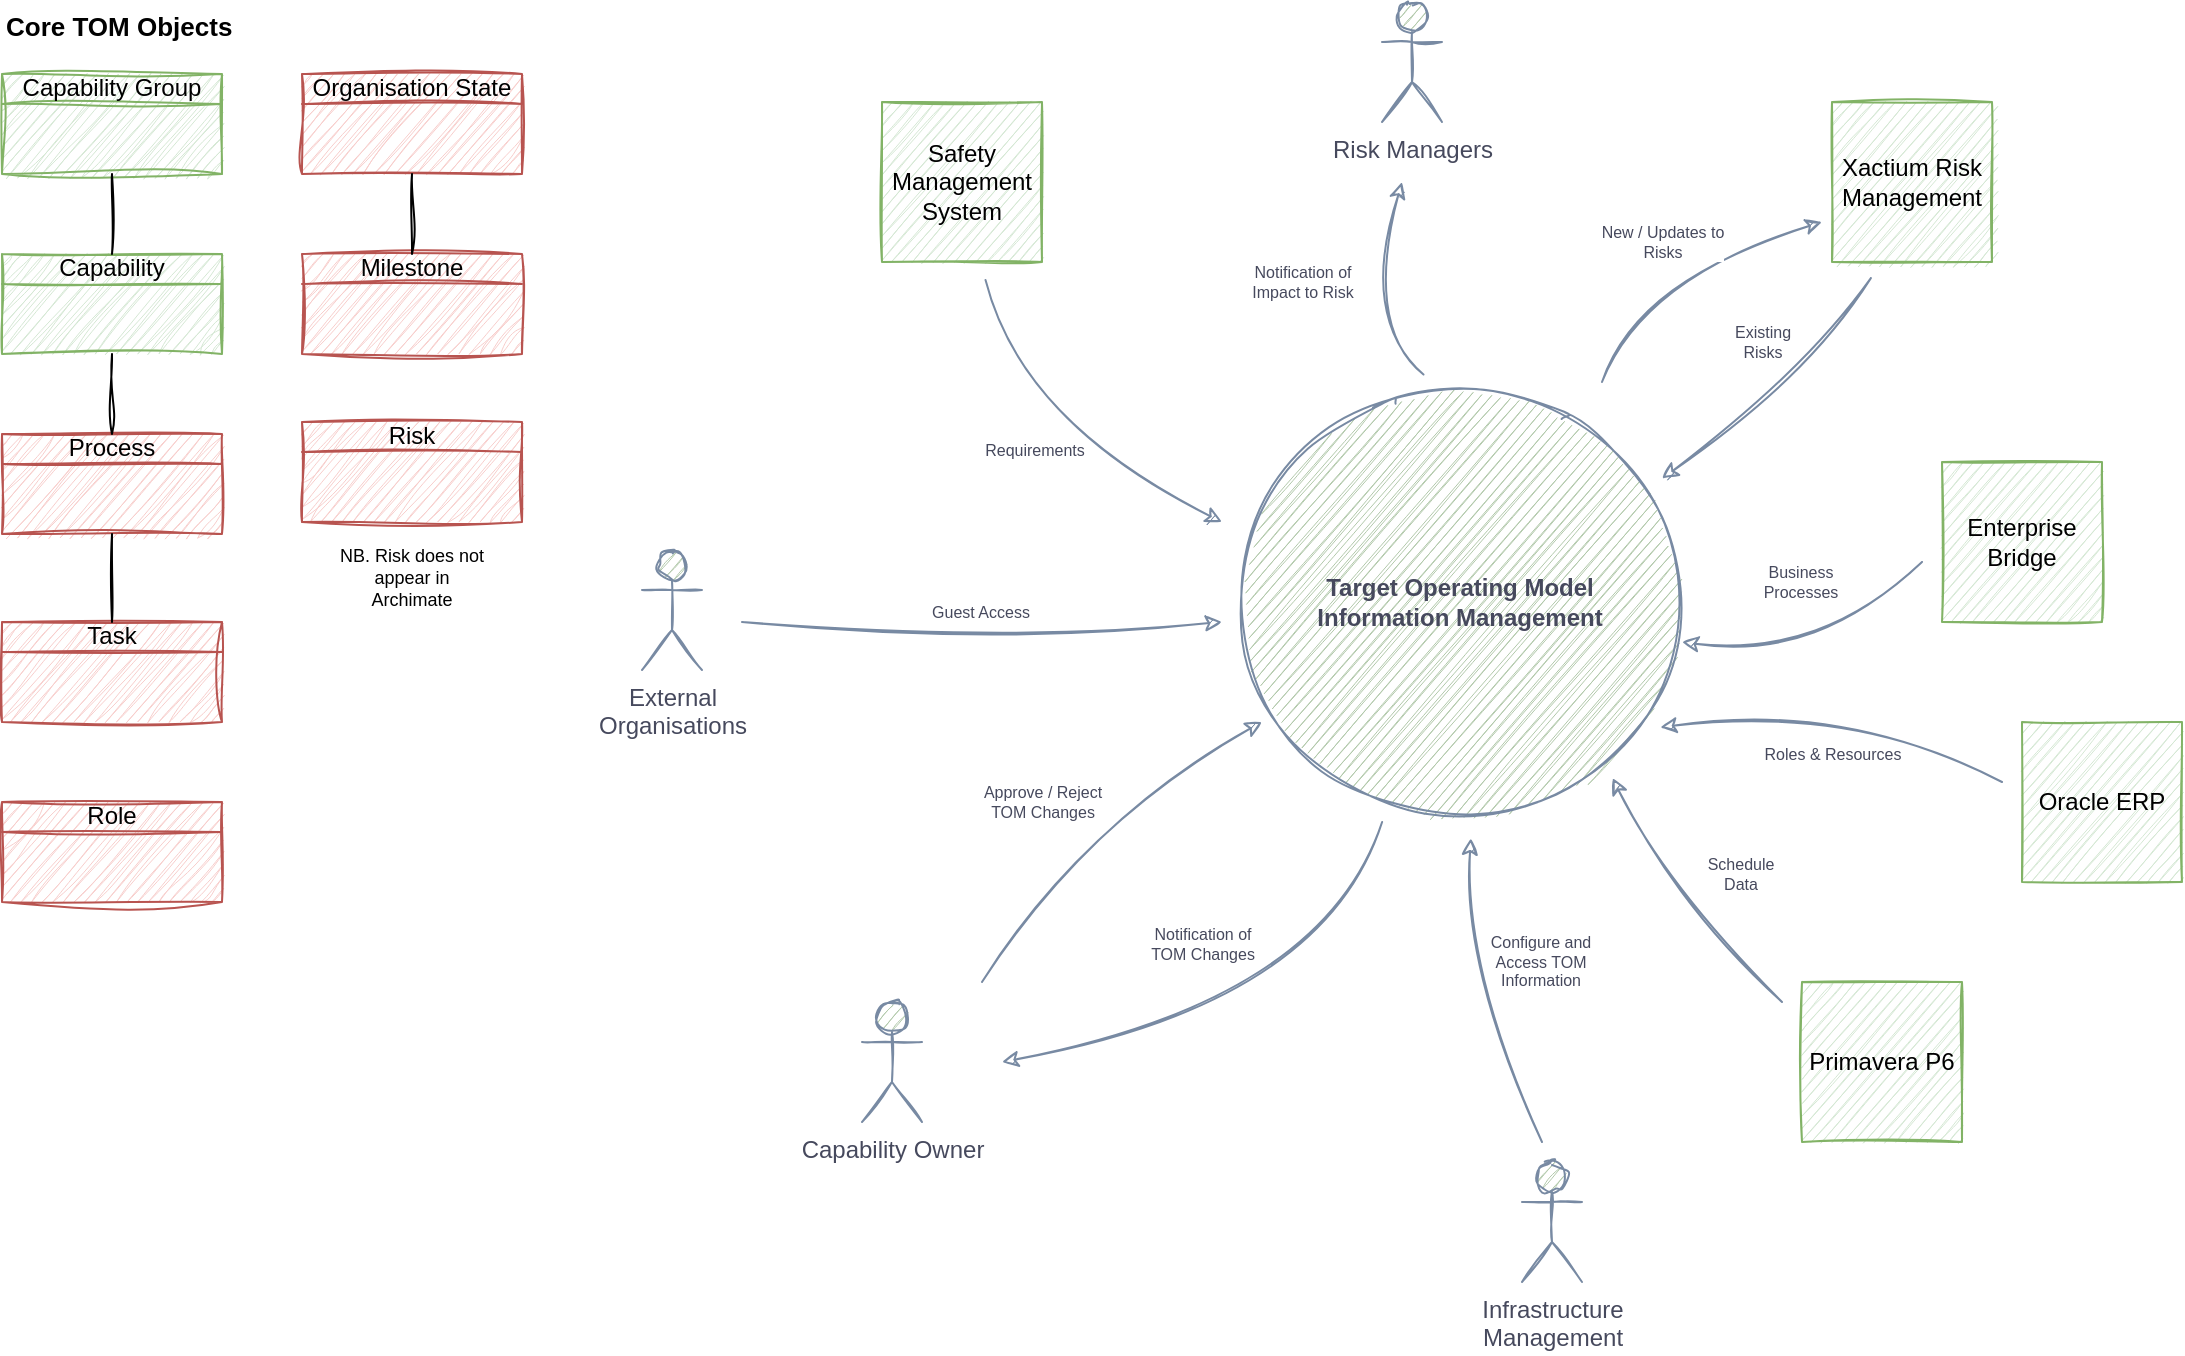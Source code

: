 <mxfile version="20.8.15" type="github" pages="4">
  <diagram id="i1r-ZCTMSqfyBvfkEAix" name="IM TOM Context Diagram">
    <mxGraphModel dx="1259" dy="708" grid="1" gridSize="10" guides="1" tooltips="1" connect="1" arrows="1" fold="1" page="1" pageScale="1" pageWidth="1169" pageHeight="827" math="0" shadow="0">
      <root>
        <mxCell id="0" />
        <mxCell id="1" parent="0" />
        <mxCell id="qk3rGnHoOybyoq6jBVtu-4" value="Capability" style="html=1;outlineConnect=0;whiteSpace=wrap;fillColor=#d5e8d4;shape=mxgraph.archimate3.businessObject;overflow=fill;sketch=1;curveFitting=1;jiggle=2;strokeColor=#82b366;" parent="1" vertex="1">
          <mxGeometry x="30" y="166" width="110" height="50" as="geometry" />
        </mxCell>
        <mxCell id="5AEGeh9E4lXkHmSnKk7K-1" value="Target Operating Model &lt;br&gt;Information Management" style="ellipse;whiteSpace=wrap;html=1;aspect=fixed;sketch=1;fillColor=#B2C9AB;strokeColor=#788AA3;fontColor=#46495D;fontStyle=1" parent="1" vertex="1">
          <mxGeometry x="649" y="230" width="220" height="220" as="geometry" />
        </mxCell>
        <mxCell id="5AEGeh9E4lXkHmSnKk7K-2" value="Enterprise Bridge" style="whiteSpace=wrap;html=1;aspect=fixed;sketch=1;fillColor=#d5e8d4;strokeColor=#82b366;" parent="1" vertex="1">
          <mxGeometry x="1000" y="270" width="80" height="80" as="geometry" />
        </mxCell>
        <mxCell id="5AEGeh9E4lXkHmSnKk7K-3" value="Primavera P6" style="whiteSpace=wrap;html=1;aspect=fixed;sketch=1;fillColor=#d5e8d4;strokeColor=#82b366;" parent="1" vertex="1">
          <mxGeometry x="930" y="530" width="80" height="80" as="geometry" />
        </mxCell>
        <mxCell id="5AEGeh9E4lXkHmSnKk7K-4" value="Xactium Risk Management" style="whiteSpace=wrap;html=1;aspect=fixed;sketch=1;fillColor=#d5e8d4;strokeColor=#82b366;" parent="1" vertex="1">
          <mxGeometry x="945" y="90" width="80" height="80" as="geometry" />
        </mxCell>
        <mxCell id="5AEGeh9E4lXkHmSnKk7K-5" value="Schedule&lt;br&gt;Data" style="curved=1;endArrow=classic;html=1;rounded=0;entryX=0.847;entryY=0.9;entryDx=0;entryDy=0;startArrow=none;startFill=0;endFill=1;entryPerimeter=0;sketch=1;strokeColor=#788AA3;fontColor=#46495D;fontSize=8;" parent="1" target="5AEGeh9E4lXkHmSnKk7K-1" edge="1">
          <mxGeometry x="-0.155" y="-30" width="50" height="50" relative="1" as="geometry">
            <mxPoint x="920" y="540" as="sourcePoint" />
            <mxPoint x="874.94" y="360.02" as="targetPoint" />
            <Array as="points">
              <mxPoint x="860" y="480" />
            </Array>
            <mxPoint as="offset" />
          </mxGeometry>
        </mxCell>
        <mxCell id="5AEGeh9E4lXkHmSnKk7K-6" value="Safety Management System" style="whiteSpace=wrap;html=1;aspect=fixed;sketch=1;fillColor=#d5e8d4;strokeColor=#82b366;" parent="1" vertex="1">
          <mxGeometry x="470" y="90" width="80" height="80" as="geometry" />
        </mxCell>
        <mxCell id="5AEGeh9E4lXkHmSnKk7K-7" value="Requirements" style="curved=1;endArrow=classic;html=1;rounded=0;startArrow=none;startFill=0;endFill=1;sketch=1;strokeColor=#788AA3;fontColor=#46495D;fontSize=8;exitX=0.647;exitY=1.113;exitDx=0;exitDy=0;exitPerimeter=0;" parent="1" source="5AEGeh9E4lXkHmSnKk7K-6" edge="1">
          <mxGeometry x="-0.081" y="-10" width="50" height="50" relative="1" as="geometry">
            <mxPoint x="720" y="150" as="sourcePoint" />
            <mxPoint x="640" y="300" as="targetPoint" />
            <Array as="points">
              <mxPoint x="540" y="250" />
            </Array>
            <mxPoint as="offset" />
          </mxGeometry>
        </mxCell>
        <mxCell id="5AEGeh9E4lXkHmSnKk7K-8" value="New / Updates to&lt;br&gt;Risks" style="curved=1;endArrow=classic;html=1;rounded=0;startArrow=none;startFill=0;endFill=1;sketch=1;strokeColor=#788AA3;fontColor=#46495D;fontSize=8;" parent="1" edge="1">
          <mxGeometry x="-0.058" y="14" width="50" height="50" relative="1" as="geometry">
            <mxPoint x="830" y="230" as="sourcePoint" />
            <mxPoint x="940" y="150" as="targetPoint" />
            <Array as="points">
              <mxPoint x="850" y="178" />
            </Array>
            <mxPoint as="offset" />
          </mxGeometry>
        </mxCell>
        <mxCell id="5AEGeh9E4lXkHmSnKk7K-9" value="Existing&lt;br&gt;Risks" style="curved=1;endArrow=classic;html=1;rounded=0;startArrow=none;startFill=0;endFill=1;sketch=1;strokeColor=#788AA3;fontColor=#46495D;fontSize=8;entryX=0.959;entryY=0.219;entryDx=0;entryDy=0;entryPerimeter=0;exitX=0.243;exitY=1.101;exitDx=0;exitDy=0;exitPerimeter=0;" parent="1" source="5AEGeh9E4lXkHmSnKk7K-4" target="5AEGeh9E4lXkHmSnKk7K-1" edge="1">
          <mxGeometry x="-0.23" y="-28" width="50" height="50" relative="1" as="geometry">
            <mxPoint x="980" y="190" as="sourcePoint" />
            <mxPoint x="950" y="160" as="targetPoint" />
            <Array as="points">
              <mxPoint x="930" y="230" />
            </Array>
            <mxPoint as="offset" />
          </mxGeometry>
        </mxCell>
        <mxCell id="5AEGeh9E4lXkHmSnKk7K-11" value="Risk Managers&lt;br&gt;" style="shape=umlActor;verticalLabelPosition=bottom;verticalAlign=top;html=1;outlineConnect=0;rounded=0;sketch=1;fillColor=#B2C9AB;strokeColor=#788AA3;fontColor=#46495D;" parent="1" vertex="1">
          <mxGeometry x="720" y="40" width="30" height="60" as="geometry" />
        </mxCell>
        <mxCell id="5AEGeh9E4lXkHmSnKk7K-12" value="Business&lt;br&gt;Processes" style="curved=1;endArrow=classic;html=1;rounded=0;startArrow=none;startFill=0;endFill=1;sketch=1;strokeColor=#788AA3;fontColor=#46495D;fontSize=8;" parent="1" edge="1">
          <mxGeometry x="-0.3" y="-35" width="50" height="50" relative="1" as="geometry">
            <mxPoint x="990" y="320" as="sourcePoint" />
            <mxPoint x="870" y="360" as="targetPoint" />
            <Array as="points">
              <mxPoint x="940" y="370" />
            </Array>
            <mxPoint x="-1" as="offset" />
          </mxGeometry>
        </mxCell>
        <mxCell id="5AEGeh9E4lXkHmSnKk7K-13" value="Guest Access" style="curved=1;endArrow=classic;html=1;rounded=0;startArrow=none;startFill=0;endFill=1;sketch=1;strokeColor=#788AA3;fontColor=#46495D;fontSize=8;" parent="1" edge="1">
          <mxGeometry x="-0.015" y="15" width="50" height="50" relative="1" as="geometry">
            <mxPoint x="400" y="350" as="sourcePoint" />
            <mxPoint x="640" y="350" as="targetPoint" />
            <Array as="points">
              <mxPoint x="520" y="360" />
            </Array>
            <mxPoint as="offset" />
          </mxGeometry>
        </mxCell>
        <mxCell id="5AEGeh9E4lXkHmSnKk7K-16" value="Infrastructure&lt;br&gt;Management" style="shape=umlActor;verticalLabelPosition=bottom;verticalAlign=top;html=1;outlineConnect=0;rounded=0;sketch=1;fillColor=#B2C9AB;strokeColor=#788AA3;fontColor=#46495D;" parent="1" vertex="1">
          <mxGeometry x="790" y="620" width="30" height="60" as="geometry" />
        </mxCell>
        <mxCell id="5AEGeh9E4lXkHmSnKk7K-17" value="Approve / Reject&lt;br&gt;TOM Changes" style="curved=1;endArrow=classic;html=1;rounded=0;startArrow=none;startFill=0;endFill=1;sketch=1;strokeColor=#788AA3;fontColor=#46495D;fontSize=8;" parent="1" edge="1">
          <mxGeometry x="-0.065" y="22" width="50" height="50" relative="1" as="geometry">
            <mxPoint x="520" y="530" as="sourcePoint" />
            <mxPoint x="660" y="400" as="targetPoint" />
            <Array as="points">
              <mxPoint x="570" y="450" />
            </Array>
            <mxPoint as="offset" />
          </mxGeometry>
        </mxCell>
        <mxCell id="5AEGeh9E4lXkHmSnKk7K-18" value="Notification of &lt;br&gt;TOM Changes" style="curved=1;endArrow=classic;html=1;rounded=0;startArrow=none;startFill=0;endFill=1;sketch=1;strokeColor=#788AA3;fontColor=#46495D;fontSize=8;exitX=0.323;exitY=1;exitDx=0;exitDy=0;exitPerimeter=0;" parent="1" source="5AEGeh9E4lXkHmSnKk7K-1" edge="1">
          <mxGeometry x="0.151" y="-41" width="50" height="50" relative="1" as="geometry">
            <mxPoint x="500" y="540" as="sourcePoint" />
            <mxPoint x="530" y="570" as="targetPoint" />
            <Array as="points">
              <mxPoint x="690" y="540" />
            </Array>
            <mxPoint y="1" as="offset" />
          </mxGeometry>
        </mxCell>
        <mxCell id="5AEGeh9E4lXkHmSnKk7K-19" value="Notification of&lt;br&gt;Impact to Risk" style="curved=1;endArrow=classic;html=1;rounded=0;startArrow=none;startFill=0;endFill=1;sketch=1;strokeColor=#788AA3;fontColor=#46495D;fontSize=8;exitX=0.417;exitY=-0.017;exitDx=0;exitDy=0;exitPerimeter=0;" parent="1" source="5AEGeh9E4lXkHmSnKk7K-1" edge="1">
          <mxGeometry x="-0.092" y="34" width="50" height="50" relative="1" as="geometry">
            <mxPoint x="530" y="540" as="sourcePoint" />
            <mxPoint x="730" y="130" as="targetPoint" />
            <Array as="points">
              <mxPoint x="710" y="200" />
            </Array>
            <mxPoint as="offset" />
          </mxGeometry>
        </mxCell>
        <mxCell id="5AEGeh9E4lXkHmSnKk7K-20" value="Capability Owner" style="shape=umlActor;verticalLabelPosition=bottom;verticalAlign=top;html=1;outlineConnect=0;rounded=0;sketch=1;fillColor=#B2C9AB;strokeColor=#788AA3;fontColor=#46495D;" parent="1" vertex="1">
          <mxGeometry x="460" y="540" width="30" height="60" as="geometry" />
        </mxCell>
        <mxCell id="5AEGeh9E4lXkHmSnKk7K-21" value="Configure and&lt;br&gt;Access TOM&lt;br&gt;Information" style="curved=1;endArrow=classic;html=1;rounded=0;entryX=0.525;entryY=1.037;entryDx=0;entryDy=0;startArrow=none;startFill=0;endFill=1;entryPerimeter=0;sketch=1;strokeColor=#788AA3;fontColor=#46495D;fontSize=8;" parent="1" target="5AEGeh9E4lXkHmSnKk7K-1" edge="1">
          <mxGeometry x="0.025" y="-37" width="50" height="50" relative="1" as="geometry">
            <mxPoint x="800" y="610" as="sourcePoint" />
            <mxPoint x="845.34" y="438" as="targetPoint" />
            <Array as="points">
              <mxPoint x="760" y="520" />
            </Array>
            <mxPoint x="-1" as="offset" />
          </mxGeometry>
        </mxCell>
        <mxCell id="5AEGeh9E4lXkHmSnKk7K-10" value="External&lt;br&gt;Organisations" style="shape=umlActor;verticalLabelPosition=bottom;verticalAlign=top;html=1;outlineConnect=0;rounded=0;sketch=1;fillColor=#B2C9AB;strokeColor=#788AA3;fontColor=#46495D;" parent="1" vertex="1">
          <mxGeometry x="350" y="314" width="30" height="60" as="geometry" />
        </mxCell>
        <mxCell id="qk3rGnHoOybyoq6jBVtu-1" value="Oracle ERP" style="whiteSpace=wrap;html=1;aspect=fixed;sketch=1;fillColor=#d5e8d4;strokeColor=#82b366;" parent="1" vertex="1">
          <mxGeometry x="1040" y="400" width="80" height="80" as="geometry" />
        </mxCell>
        <mxCell id="qk3rGnHoOybyoq6jBVtu-2" value="Roles &amp;amp; Resources" style="curved=1;endArrow=classic;html=1;rounded=0;entryX=0.955;entryY=0.785;entryDx=0;entryDy=0;startArrow=none;startFill=0;endFill=1;entryPerimeter=0;sketch=1;strokeColor=#788AA3;fontColor=#46495D;fontSize=8;" parent="1" target="5AEGeh9E4lXkHmSnKk7K-1" edge="1">
          <mxGeometry x="-0.092" y="26" width="50" height="50" relative="1" as="geometry">
            <mxPoint x="1030" y="430" as="sourcePoint" />
            <mxPoint x="845.34" y="438" as="targetPoint" />
            <Array as="points">
              <mxPoint x="950" y="390" />
            </Array>
            <mxPoint as="offset" />
          </mxGeometry>
        </mxCell>
        <mxCell id="qk3rGnHoOybyoq6jBVtu-3" value="Capability Group" style="html=1;outlineConnect=0;whiteSpace=wrap;fillColor=#d5e8d4;shape=mxgraph.archimate3.businessObject;overflow=fill;sketch=1;curveFitting=1;jiggle=2;strokeColor=#82b366;" parent="1" vertex="1">
          <mxGeometry x="30" y="76" width="110" height="50" as="geometry" />
        </mxCell>
        <mxCell id="qk3rGnHoOybyoq6jBVtu-5" value="Process" style="html=1;outlineConnect=0;whiteSpace=wrap;fillColor=#f8cecc;shape=mxgraph.archimate3.businessObject;overflow=fill;sketch=1;curveFitting=1;jiggle=2;strokeColor=#b85450;" parent="1" vertex="1">
          <mxGeometry x="30" y="256" width="110" height="50" as="geometry" />
        </mxCell>
        <mxCell id="qk3rGnHoOybyoq6jBVtu-7" value="" style="endArrow=none;html=1;rounded=0;entryX=0.5;entryY=1;entryDx=0;entryDy=0;entryPerimeter=0;sketch=1;curveFitting=1;jiggle=2;" parent="1" source="qk3rGnHoOybyoq6jBVtu-5" target="qk3rGnHoOybyoq6jBVtu-4" edge="1">
          <mxGeometry width="50" height="50" relative="1" as="geometry">
            <mxPoint x="150" y="276" as="sourcePoint" />
            <mxPoint x="200" y="226" as="targetPoint" />
          </mxGeometry>
        </mxCell>
        <mxCell id="qk3rGnHoOybyoq6jBVtu-8" value="" style="endArrow=none;html=1;rounded=0;entryX=0.5;entryY=1;entryDx=0;entryDy=0;entryPerimeter=0;exitX=0.5;exitY=0;exitDx=0;exitDy=0;exitPerimeter=0;sketch=1;curveFitting=1;jiggle=2;" parent="1" source="qk3rGnHoOybyoq6jBVtu-4" target="qk3rGnHoOybyoq6jBVtu-3" edge="1">
          <mxGeometry width="50" height="50" relative="1" as="geometry">
            <mxPoint x="95" y="266" as="sourcePoint" />
            <mxPoint x="95" y="226" as="targetPoint" />
          </mxGeometry>
        </mxCell>
        <mxCell id="qk3rGnHoOybyoq6jBVtu-9" value="Task" style="html=1;outlineConnect=0;whiteSpace=wrap;fillColor=#f8cecc;shape=mxgraph.archimate3.businessObject;overflow=fill;sketch=1;curveFitting=1;jiggle=2;strokeColor=#b85450;" parent="1" vertex="1">
          <mxGeometry x="30" y="350" width="110" height="50" as="geometry" />
        </mxCell>
        <mxCell id="qk3rGnHoOybyoq6jBVtu-10" value="" style="endArrow=none;html=1;rounded=0;entryX=0.5;entryY=1;entryDx=0;entryDy=0;entryPerimeter=0;sketch=1;curveFitting=1;jiggle=2;exitX=0.5;exitY=0;exitDx=0;exitDy=0;exitPerimeter=0;" parent="1" source="qk3rGnHoOybyoq6jBVtu-9" target="qk3rGnHoOybyoq6jBVtu-5" edge="1">
          <mxGeometry width="50" height="50" relative="1" as="geometry">
            <mxPoint x="95" y="266" as="sourcePoint" />
            <mxPoint x="95" y="226" as="targetPoint" />
          </mxGeometry>
        </mxCell>
        <mxCell id="qk3rGnHoOybyoq6jBVtu-11" value="Organisation State" style="html=1;outlineConnect=0;whiteSpace=wrap;fillColor=#f8cecc;shape=mxgraph.archimate3.businessObject;overflow=fill;sketch=1;curveFitting=1;jiggle=2;strokeColor=#b85450;" parent="1" vertex="1">
          <mxGeometry x="180" y="76" width="110" height="50" as="geometry" />
        </mxCell>
        <mxCell id="qk3rGnHoOybyoq6jBVtu-12" value="Milestone" style="html=1;outlineConnect=0;whiteSpace=wrap;fillColor=#f8cecc;shape=mxgraph.archimate3.businessObject;overflow=fill;sketch=1;curveFitting=1;jiggle=2;strokeColor=#b85450;" parent="1" vertex="1">
          <mxGeometry x="180" y="166" width="110" height="50" as="geometry" />
        </mxCell>
        <mxCell id="qk3rGnHoOybyoq6jBVtu-15" value="" style="endArrow=none;html=1;rounded=0;entryX=0.5;entryY=1;entryDx=0;entryDy=0;entryPerimeter=0;exitX=0.5;exitY=0;exitDx=0;exitDy=0;exitPerimeter=0;sketch=1;curveFitting=1;jiggle=2;" parent="1" source="qk3rGnHoOybyoq6jBVtu-12" target="qk3rGnHoOybyoq6jBVtu-11" edge="1">
          <mxGeometry width="50" height="50" relative="1" as="geometry">
            <mxPoint x="95" y="176" as="sourcePoint" />
            <mxPoint x="95" y="136" as="targetPoint" />
          </mxGeometry>
        </mxCell>
        <mxCell id="Qeo9wmbYOwmH1zV_UKUF-1" value="Core TOM Objects" style="text;strokeColor=none;fillColor=none;html=1;fontSize=13;fontStyle=1;verticalAlign=middle;align=left;" parent="1" vertex="1">
          <mxGeometry x="30" y="40" width="260" height="24" as="geometry" />
        </mxCell>
        <mxCell id="Qeo9wmbYOwmH1zV_UKUF-5" value="Risk" style="html=1;outlineConnect=0;whiteSpace=wrap;fillColor=#f8cecc;shape=mxgraph.archimate3.businessObject;overflow=fill;sketch=1;curveFitting=1;jiggle=2;strokeColor=#b85450;" parent="1" vertex="1">
          <mxGeometry x="180" y="250" width="110" height="50" as="geometry" />
        </mxCell>
        <mxCell id="Qeo9wmbYOwmH1zV_UKUF-6" value="Role" style="html=1;outlineConnect=0;whiteSpace=wrap;fillColor=#f8cecc;shape=mxgraph.archimate3.businessObject;overflow=fill;sketch=1;curveFitting=1;jiggle=2;strokeColor=#b85450;" parent="1" vertex="1">
          <mxGeometry x="30" y="440" width="110" height="50" as="geometry" />
        </mxCell>
        <mxCell id="Qeo9wmbYOwmH1zV_UKUF-7" value="NB. Risk does not appear in Archimate" style="text;html=1;strokeColor=none;fillColor=none;align=center;verticalAlign=middle;whiteSpace=wrap;rounded=0;fontSize=9;" parent="1" vertex="1">
          <mxGeometry x="195" y="306" width="80" height="44" as="geometry" />
        </mxCell>
      </root>
    </mxGraphModel>
  </diagram>
  <diagram id="ZLQFWOVWHKN_zhoa3P1L" name="IT Orbus Context">
    <mxGraphModel dx="1259" dy="708" grid="1" gridSize="10" guides="1" tooltips="1" connect="1" arrows="1" fold="1" page="1" pageScale="1" pageWidth="1169" pageHeight="827" math="0" shadow="0">
      <root>
        <mxCell id="0" />
        <mxCell id="1" parent="0" />
        <mxCell id="FVv5zWP96P7qH3IZ2VIL-1" value="Enterprise Architecture&lt;br&gt;Information Management" style="ellipse;whiteSpace=wrap;html=1;aspect=fixed;sketch=1;fillColor=#B2C9AB;strokeColor=#788AA3;fontColor=#46495D;fontStyle=1" parent="1" vertex="1">
          <mxGeometry x="590" y="302" width="220" height="220" as="geometry" />
        </mxCell>
        <mxCell id="C-wUpakT2WixYSqwnOht-1" value="Solution&lt;br&gt;Architects" style="shape=umlActor;verticalLabelPosition=bottom;verticalAlign=top;html=1;outlineConnect=0;rounded=0;sketch=1;fillColor=#B2C9AB;strokeColor=#788AA3;fontColor=#46495D;" parent="1" vertex="1">
          <mxGeometry x="600" y="80" width="30" height="60" as="geometry" />
        </mxCell>
        <mxCell id="C-wUpakT2WixYSqwnOht-2" value="IT SLT" style="shape=umlActor;verticalLabelPosition=bottom;verticalAlign=top;html=1;outlineConnect=0;rounded=0;sketch=1;fillColor=#B2C9AB;strokeColor=#788AA3;fontColor=#46495D;" parent="1" vertex="1">
          <mxGeometry x="1010" y="532" width="30" height="60" as="geometry" />
        </mxCell>
        <mxCell id="C-wUpakT2WixYSqwnOht-3" value="Enterprise&lt;br&gt;Architects" style="shape=umlActor;verticalLabelPosition=bottom;verticalAlign=top;html=1;outlineConnect=0;rounded=0;sketch=1;fillColor=#B2C9AB;strokeColor=#788AA3;fontColor=#46495D;" parent="1" vertex="1">
          <mxGeometry x="920" y="162" width="30" height="60" as="geometry" />
        </mxCell>
        <mxCell id="C-wUpakT2WixYSqwnOht-4" value="Product&lt;br&gt;Owners" style="shape=umlActor;verticalLabelPosition=bottom;verticalAlign=top;html=1;outlineConnect=0;rounded=0;sketch=1;fillColor=#B2C9AB;strokeColor=#788AA3;fontColor=#46495D;" parent="1" vertex="1">
          <mxGeometry x="1000" y="352" width="30" height="60" as="geometry" />
        </mxCell>
        <mxCell id="2n12v_qilhQ9wqg35Ykj-1" value="Proposed Orbus EA Objects (Archimate Metamodel)" style="text;strokeColor=none;fillColor=none;html=1;fontSize=13;fontStyle=1;verticalAlign=middle;align=left;" parent="1" vertex="1">
          <mxGeometry x="10" width="340" height="24" as="geometry" />
        </mxCell>
        <mxCell id="9MuzAm8sRQxQg9D2PgER-1" value="Capability" style="html=1;outlineConnect=0;whiteSpace=wrap;fillColor=#ffe6cc;shape=mxgraph.archimate3.businessObject;overflow=fill;sketch=1;curveFitting=1;jiggle=2;strokeColor=#d79b00;" parent="1" vertex="1">
          <mxGeometry x="10" y="64" width="110" height="50" as="geometry" />
        </mxCell>
        <mxCell id="sbDaumwnrzYOEA-mAEXr-2" value="Goal" style="html=1;outlineConnect=0;whiteSpace=wrap;fillColor=#e1d5e7;shape=mxgraph.archimate3.businessObject;overflow=fill;sketch=1;curveFitting=1;jiggle=2;strokeColor=#9673a6;" parent="1" vertex="1">
          <mxGeometry x="130" y="64" width="110" height="50" as="geometry" />
        </mxCell>
        <mxCell id="-hAzDeHEm654IWTeYz6E-1" value="Work Package" style="html=1;outlineConnect=0;whiteSpace=wrap;fillColor=#f8cecc;shape=mxgraph.archimate3.businessObject;overflow=fill;sketch=1;curveFitting=1;jiggle=2;strokeColor=#b85450;" parent="1" vertex="1">
          <mxGeometry x="130" y="180" width="110" height="50" as="geometry" />
        </mxCell>
        <mxCell id="-hAzDeHEm654IWTeYz6E-2" value="Outcome" style="html=1;outlineConnect=0;whiteSpace=wrap;fillColor=#e1d5e7;shape=mxgraph.archimate3.businessObject;overflow=fill;sketch=1;curveFitting=1;jiggle=2;strokeColor=#9673a6;" parent="1" vertex="1">
          <mxGeometry x="130" y="120" width="110" height="50" as="geometry" />
        </mxCell>
        <mxCell id="-hAzDeHEm654IWTeYz6E-4" value="Plateau" style="html=1;outlineConnect=0;whiteSpace=wrap;fillColor=#d5e8d4;shape=mxgraph.archimate3.businessObject;overflow=fill;sketch=1;curveFitting=1;jiggle=2;strokeColor=#82b366;" parent="1" vertex="1">
          <mxGeometry x="130" y="305" width="110" height="50" as="geometry" />
        </mxCell>
        <mxCell id="-hAzDeHEm654IWTeYz6E-6" value="Application Component" style="html=1;outlineConnect=0;whiteSpace=wrap;fillColor=#dae8fc;shape=mxgraph.archimate3.businessObject;overflow=fill;sketch=1;curveFitting=1;jiggle=2;strokeColor=#6c8ebf;" parent="1" vertex="1">
          <mxGeometry x="10" y="120" width="110" height="50" as="geometry" />
        </mxCell>
        <mxCell id="-hAzDeHEm654IWTeYz6E-7" value="Map to Corporate Milestones" style="text;html=1;strokeColor=none;fillColor=none;align=left;verticalAlign=middle;whiteSpace=wrap;rounded=0;fontSize=10;" parent="1" vertex="1">
          <mxGeometry x="284" y="130" width="140" height="30" as="geometry" />
        </mxCell>
        <mxCell id="-hAzDeHEm654IWTeYz6E-8" value="Map to IT Projects&lt;br&gt;Map to Business Service / Product" style="text;html=1;strokeColor=none;fillColor=none;align=left;verticalAlign=middle;whiteSpace=wrap;rounded=0;fontSize=10;" parent="1" vertex="1">
          <mxGeometry x="284" y="190" width="160" height="30" as="geometry" />
        </mxCell>
        <mxCell id="93ms2jAiU5BK-KCquyzE-1" value="Primavera P6" style="whiteSpace=wrap;html=1;aspect=fixed;sketch=1;fillColor=#d5e8d4;strokeColor=#82b366;" parent="1" vertex="1">
          <mxGeometry x="814.66" y="634" width="80" height="80" as="geometry" />
        </mxCell>
        <mxCell id="93ms2jAiU5BK-KCquyzE-2" value="Corporate Milestones" style="curved=1;endArrow=classic;html=1;rounded=0;entryX=0.847;entryY=0.9;entryDx=0;entryDy=0;startArrow=none;startFill=0;endFill=1;entryPerimeter=0;sketch=1;strokeColor=#788AA3;fontColor=#46495D;fontSize=8;" parent="1" edge="1">
          <mxGeometry x="-0.155" y="-30" width="50" height="50" relative="1" as="geometry">
            <mxPoint x="804.66" y="644" as="sourcePoint" />
            <mxPoint x="720.0" y="532" as="targetPoint" />
            <Array as="points">
              <mxPoint x="744.66" y="584" />
            </Array>
            <mxPoint as="offset" />
          </mxGeometry>
        </mxCell>
        <mxCell id="5ZIyuqTt5ImsdFRbtDPz-1" value="Service Now" style="whiteSpace=wrap;html=1;aspect=fixed;sketch=1;fillColor=#d5e8d4;strokeColor=#82b366;" parent="1" vertex="1">
          <mxGeometry x="510.0" y="644" width="80" height="80" as="geometry" />
        </mxCell>
        <mxCell id="5ZIyuqTt5ImsdFRbtDPz-2" value="Sparx EA" style="whiteSpace=wrap;html=1;aspect=fixed;sketch=1;fillColor=#d5e8d4;strokeColor=#82b366;" parent="1" vertex="1">
          <mxGeometry x="360.0" y="492" width="80" height="80" as="geometry" />
        </mxCell>
        <mxCell id="5ZIyuqTt5ImsdFRbtDPz-4" value="Application&lt;br&gt;Components" style="curved=1;endArrow=classic;html=1;rounded=0;startArrow=none;startFill=0;endFill=1;sketch=1;strokeColor=#788AA3;fontColor=#46495D;fontSize=8;" parent="1" edge="1">
          <mxGeometry x="-0.056" y="-16" width="50" height="50" relative="1" as="geometry">
            <mxPoint x="620" y="512" as="sourcePoint" />
            <mxPoint x="550" y="632" as="targetPoint" />
            <Array as="points">
              <mxPoint x="560" y="552" />
            </Array>
            <mxPoint x="6" y="-10" as="offset" />
          </mxGeometry>
        </mxCell>
        <mxCell id="5ZIyuqTt5ImsdFRbtDPz-6" value="Plateaus,&lt;br&gt;Work Packages" style="curved=1;endArrow=classic;html=1;rounded=0;startArrow=none;startFill=0;endFill=1;sketch=1;strokeColor=#788AA3;fontColor=#46495D;fontSize=8;" parent="1" edge="1">
          <mxGeometry x="-0.013" y="-24" width="50" height="50" relative="1" as="geometry">
            <mxPoint x="610" y="652" as="sourcePoint" />
            <mxPoint x="680" y="532" as="targetPoint" />
            <Array as="points">
              <mxPoint x="660" y="582" />
            </Array>
            <mxPoint as="offset" />
          </mxGeometry>
        </mxCell>
        <mxCell id="5ZIyuqTt5ImsdFRbtDPz-5" value="Conceptual&lt;br&gt;Data&lt;br&gt;Entities" style="curved=1;endArrow=classic;html=1;rounded=0;startArrow=none;startFill=0;endFill=1;sketch=1;strokeColor=#788AA3;fontColor=#46495D;fontSize=8;" parent="1" edge="1">
          <mxGeometry x="-0.155" y="-30" width="50" height="50" relative="1" as="geometry">
            <mxPoint x="450" y="482" as="sourcePoint" />
            <mxPoint x="580" y="412" as="targetPoint" />
            <Array as="points">
              <mxPoint x="500" y="422" />
            </Array>
            <mxPoint as="offset" />
          </mxGeometry>
        </mxCell>
        <mxCell id="SsIzcZFwOaU-s9eXo7TH-1" value="Product Roadmaps" style="curved=1;endArrow=classic;html=1;rounded=0;startArrow=none;startFill=0;endFill=1;sketch=1;strokeColor=#788AA3;fontColor=#46495D;fontSize=8;" parent="1" edge="1">
          <mxGeometry x="-0.015" y="-13" width="50" height="50" relative="1" as="geometry">
            <mxPoint x="970" y="392" as="sourcePoint" />
            <mxPoint x="820" y="392" as="targetPoint" />
            <Array as="points">
              <mxPoint x="890" y="362" />
            </Array>
            <mxPoint as="offset" />
          </mxGeometry>
        </mxCell>
        <mxCell id="SsIzcZFwOaU-s9eXo7TH-2" value="Application&lt;br&gt;Interface" style="html=1;outlineConnect=0;whiteSpace=wrap;fillColor=#dae8fc;shape=mxgraph.archimate3.businessObject;overflow=fill;sketch=1;curveFitting=1;jiggle=2;strokeColor=#6c8ebf;" parent="1" vertex="1">
          <mxGeometry x="10" y="180" width="110" height="50" as="geometry" />
        </mxCell>
        <mxCell id="SsIzcZFwOaU-s9eXo7TH-3" value="Application&amp;nbsp;Components &amp;amp; Interfaces,&lt;br&gt;Solution Architecture Views" style="curved=1;endArrow=classic;html=1;rounded=0;startArrow=none;startFill=0;endFill=1;sketch=1;strokeColor=#788AA3;fontColor=#46495D;fontSize=8;" parent="1" edge="1">
          <mxGeometry x="-0.107" y="3" width="50" height="50" relative="1" as="geometry">
            <mxPoint x="610" y="190" as="sourcePoint" />
            <mxPoint x="600" y="300" as="targetPoint" />
            <Array as="points">
              <mxPoint x="570" y="250" />
            </Array>
            <mxPoint y="-1" as="offset" />
          </mxGeometry>
        </mxCell>
        <mxCell id="SsIzcZFwOaU-s9eXo7TH-4" value="Capabilities,&amp;nbsp;&lt;br&gt;Capability Realisation" style="curved=1;endArrow=classic;html=1;rounded=0;startArrow=none;startFill=0;endFill=1;sketch=1;strokeColor=#788AA3;fontColor=#46495D;fontSize=8;" parent="1" edge="1">
          <mxGeometry x="-0.015" y="-13" width="50" height="50" relative="1" as="geometry">
            <mxPoint x="890" y="242" as="sourcePoint" />
            <mxPoint x="770" y="292" as="targetPoint" />
            <Array as="points">
              <mxPoint x="800" y="242" />
            </Array>
            <mxPoint as="offset" />
          </mxGeometry>
        </mxCell>
        <mxCell id="SsIzcZFwOaU-s9eXo7TH-5" value="" style="shape=flexArrow;endArrow=classic;html=1;rounded=0;" parent="1" edge="1">
          <mxGeometry width="50" height="50" relative="1" as="geometry">
            <mxPoint x="250" y="204.5" as="sourcePoint" />
            <mxPoint x="280" y="204.5" as="targetPoint" />
          </mxGeometry>
        </mxCell>
        <mxCell id="SsIzcZFwOaU-s9eXo7TH-8" value="" style="shape=flexArrow;endArrow=classic;html=1;rounded=0;" parent="1" edge="1">
          <mxGeometry width="50" height="50" relative="1" as="geometry">
            <mxPoint x="250" y="144.83" as="sourcePoint" />
            <mxPoint x="280" y="144.83" as="targetPoint" />
          </mxGeometry>
        </mxCell>
        <mxCell id="SsIzcZFwOaU-s9eXo7TH-9" value="Application Landscape,&lt;br&gt;Contextual Data Model,&lt;br&gt;Solution Architecture Views" style="curved=1;endArrow=classic;html=1;rounded=0;startArrow=none;startFill=0;endFill=1;sketch=1;strokeColor=#788AA3;fontColor=#46495D;fontSize=8;" parent="1" edge="1">
          <mxGeometry x="0.091" y="-20" width="50" height="50" relative="1" as="geometry">
            <mxPoint x="680" y="280" as="sourcePoint" />
            <mxPoint x="650" y="180" as="targetPoint" />
            <Array as="points">
              <mxPoint x="680" y="220" />
            </Array>
            <mxPoint x="4" y="12" as="offset" />
          </mxGeometry>
        </mxCell>
        <mxCell id="0YP3CiPO4NX6gx_1uFeW-1" value="Phase #1&lt;br&gt;Baseline current technology stack and map to capabilities&lt;br&gt;&lt;br&gt;Application inventory&lt;br&gt;Integration catalogue&lt;br&gt;&lt;br&gt;Repository for Design&lt;br&gt;Data cleaning &amp;amp; stewardship&lt;br&gt;Working practices&lt;br&gt;&lt;br&gt;Phase #2&lt;br&gt;Map milestones to IT Projects&lt;br&gt;Application Lifecycle Management&lt;br&gt;&lt;br&gt;Phase #3&lt;br&gt;IT investment planning" style="text;html=1;strokeColor=#666666;fillColor=#f5f5f5;align=left;verticalAlign=top;whiteSpace=wrap;rounded=0;fontSize=10;fontColor=#333333;sketch=1;curveFitting=1;jiggle=2;" parent="1" vertex="1">
          <mxGeometry x="10" y="400" width="300" height="250" as="geometry" />
        </mxCell>
        <mxCell id="VYjQgrTXKeoIv-gu-x45-1" value="Business&lt;br&gt;Objects" style="html=1;outlineConnect=0;whiteSpace=wrap;fillColor=#fff2cc;shape=mxgraph.archimate3.businessObject;overflow=fill;sketch=1;curveFitting=1;jiggle=2;strokeColor=#d6b656;" parent="1" vertex="1">
          <mxGeometry x="130" y="240" width="110" height="50" as="geometry" />
        </mxCell>
        <mxCell id="VYjQgrTXKeoIv-gu-x45-3" value="Information&lt;br&gt;Architect" style="shape=umlActor;verticalLabelPosition=bottom;verticalAlign=top;html=1;outlineConnect=0;rounded=0;sketch=1;fillColor=#B2C9AB;strokeColor=#788AA3;fontColor=#46495D;" parent="1" vertex="1">
          <mxGeometry x="394" y="270" width="30" height="60" as="geometry" />
        </mxCell>
        <mxCell id="VYjQgrTXKeoIv-gu-x45-4" value="Dataset to Application &lt;br&gt;Mapping (Systems&lt;br&gt;of Record)" style="curved=1;endArrow=classic;html=1;rounded=0;startArrow=classic;startFill=1;endFill=1;sketch=1;strokeColor=#788AA3;fontColor=#46495D;fontSize=8;" parent="1" edge="1">
          <mxGeometry x="0.336" y="33" width="50" height="50" relative="1" as="geometry">
            <mxPoint x="580" y="330" as="sourcePoint" />
            <mxPoint x="450" y="310" as="targetPoint" />
            <Array as="points">
              <mxPoint x="520" y="280" />
            </Array>
            <mxPoint as="offset" />
          </mxGeometry>
        </mxCell>
        <mxCell id="VYjQgrTXKeoIv-gu-x45-5" value="IT Investment Planning Information" style="curved=1;endArrow=classic;html=1;rounded=0;startArrow=none;startFill=0;endFill=1;sketch=1;strokeColor=#788AA3;fontColor=#46495D;fontSize=8;" parent="1" edge="1">
          <mxGeometry x="-0.155" y="-30" width="50" height="50" relative="1" as="geometry">
            <mxPoint x="820" y="470" as="sourcePoint" />
            <mxPoint x="960" y="550" as="targetPoint" />
            <Array as="points">
              <mxPoint x="880" y="492" />
            </Array>
            <mxPoint as="offset" />
          </mxGeometry>
        </mxCell>
        <mxCell id="_EyAizMaRObpGPOroFPk-1" value="Mastered" style="text;strokeColor=none;fillColor=none;html=1;fontSize=13;fontStyle=2;verticalAlign=middle;align=left;" parent="1" vertex="1">
          <mxGeometry x="10" y="34" width="70" height="30" as="geometry" />
        </mxCell>
        <mxCell id="_EyAizMaRObpGPOroFPk-2" value="Referenced" style="text;strokeColor=none;fillColor=none;html=1;fontSize=13;fontStyle=2;verticalAlign=middle;align=left;" parent="1" vertex="1">
          <mxGeometry x="130" y="34" width="70" height="30" as="geometry" />
        </mxCell>
      </root>
    </mxGraphModel>
  </diagram>
  <diagram id="bZnVjceU8LjFMWuEVN5u" name="EA Scenarios">
    <mxGraphModel dx="504" dy="283" grid="1" gridSize="10" guides="1" tooltips="1" connect="1" arrows="1" fold="1" page="1" pageScale="1" pageWidth="1169" pageHeight="827" math="0" shadow="0">
      <root>
        <mxCell id="0" />
        <mxCell id="1" parent="0" />
        <mxCell id="Ok-wnGQT_YGGOHM-Mi9x-1" value="#1 Strategy, Scope, Enterprise Alignment,&lt;br style=&quot;font-size: 11px;&quot;&gt;&lt;br style=&quot;font-size: 11px;&quot;&gt;- Capability Map, determine impacted capabilities, what is changing for each based on the ask from the business&lt;br&gt;&lt;br&gt;- Which technologies / applications realise capabilities&lt;br style=&quot;font-size: 11px;&quot;&gt;&lt;br style=&quot;font-size: 11px;&quot;&gt;- Technology (Product) Landscape, understand where this would impact our current technology landscape, i.e. affected application services" style="text;html=1;strokeColor=#666666;fillColor=#f5f5f5;align=left;verticalAlign=top;whiteSpace=wrap;rounded=0;fontSize=11;fontColor=#333333;sketch=1;curveFitting=1;jiggle=2;" parent="1" vertex="1">
          <mxGeometry x="10" y="110" width="240" height="190" as="geometry" />
        </mxCell>
        <mxCell id="Ok-wnGQT_YGGOHM-Mi9x-2" value="#2 High Level Business Requirements, Solution Context, Contextual Data Model&lt;br style=&quot;font-size: 11px;&quot;&gt;&lt;br style=&quot;font-size: 11px;&quot;&gt;- High Level Requirements review against Capabilities&lt;br style=&quot;font-size: 11px;&quot;&gt;&lt;br style=&quot;font-size: 11px;&quot;&gt;- Solution Context - Actors, Systems, Data Flows&lt;br&gt;&lt;br&gt;- New/Modified Solution Building Blocks&lt;br&gt;&lt;br&gt;- Identify Impacted Datasets (Subject Areas)" style="text;html=1;strokeColor=#6c8ebf;fillColor=#dae8fc;align=left;verticalAlign=top;whiteSpace=wrap;rounded=0;fontSize=11;sketch=1;curveFitting=1;jiggle=2;" parent="1" vertex="1">
          <mxGeometry x="10" y="310" width="240" height="170" as="geometry" />
        </mxCell>
        <mxCell id="Ok-wnGQT_YGGOHM-Mi9x-3" value="#3 Proposed Solution, Requirements, Principles, Risks&lt;br style=&quot;font-size: 11px;&quot;&gt;&lt;br&gt;- &lt;strike&gt;Solution Evaluation Results&lt;/strike&gt;&lt;br&gt;&lt;br style=&quot;font-size: 11px;&quot;&gt;- Proposed High Level Architecture, Application Components, Interfaces, Data Objects&lt;br style=&quot;font-size: 11px;&quot;&gt;&lt;br style=&quot;font-size: 11px;&quot;&gt;- &lt;strike&gt;Requirements, Responses, Traceability, Evidence Statements&lt;/strike&gt;&lt;br&gt;&lt;br&gt;&lt;strike&gt;- EA Principle Compliance Statements&lt;/strike&gt;&lt;br&gt;&lt;br&gt;&lt;strike&gt;- Architecture Risks&lt;/strike&gt;" style="text;html=1;strokeColor=#82b366;fillColor=#d5e8d4;align=left;verticalAlign=top;whiteSpace=wrap;rounded=0;fontSize=11;sketch=1;curveFitting=1;jiggle=2;" parent="1" vertex="1">
          <mxGeometry x="10" y="510" width="240" height="220" as="geometry" />
        </mxCell>
        <mxCell id="WWHxomRmj6ywLlnHb0II-1" value="&amp;nbsp;As an Enterprise&lt;br&gt;Architect I need to..." style="shape=umlActor;verticalLabelPosition=bottom;verticalAlign=top;html=1;outlineConnect=0;rounded=0;sketch=1;fillColor=#B2C9AB;strokeColor=#788AA3;fontColor=#46495D;" parent="1" vertex="1">
          <mxGeometry x="100" width="30" height="60" as="geometry" />
        </mxCell>
        <mxCell id="Hsh0seIRmsJsakcTuCxq-1" value="As a Solution&lt;br&gt;Architect I need to..." style="shape=umlActor;verticalLabelPosition=bottom;verticalAlign=top;html=1;outlineConnect=0;rounded=0;sketch=1;fillColor=#B2C9AB;strokeColor=#788AA3;fontColor=#46495D;" parent="1" vertex="1">
          <mxGeometry x="430" width="30" height="60" as="geometry" />
        </mxCell>
        <mxCell id="Hsh0seIRmsJsakcTuCxq-2" value="#4 Solution Design, Design Risks&lt;br style=&quot;font-size: 11px;&quot;&gt;&lt;br&gt;- Solution Design(s) for Application Components&lt;br&gt;&lt;br style=&quot;font-size: 11px;&quot;&gt;&lt;strike&gt;- Proposed Product Support Model&lt;/strike&gt;&lt;br style=&quot;font-size: 11px;&quot;&gt;&lt;br style=&quot;font-size: 11px;&quot;&gt;&lt;strike&gt;- Test Plan&lt;br&gt;&lt;/strike&gt;&lt;br&gt;&lt;strike&gt;-&amp;nbsp;Architecture Risks (Updated)&lt;/strike&gt;" style="text;html=1;strokeColor=#d79b00;fillColor=#ffe6cc;align=left;verticalAlign=top;whiteSpace=wrap;rounded=0;fontSize=11;sketch=1;curveFitting=1;jiggle=2;" parent="1" vertex="1">
          <mxGeometry x="325" y="120" width="240" height="150" as="geometry" />
        </mxCell>
        <mxCell id="3GitP80U7JRcHwAvdY_H-1" value="#5 Finalised Solution Design, Technical Debt&lt;br style=&quot;font-size: 11px;&quot;&gt;&lt;br&gt;- Approved Solution Design(s) for Application Components&lt;br&gt;&lt;br style=&quot;font-size: 11px;&quot;&gt;- Technical Debt for Application Components" style="text;html=1;strokeColor=#d6b656;fillColor=#fff2cc;align=left;verticalAlign=top;whiteSpace=wrap;rounded=0;fontSize=11;sketch=1;curveFitting=1;jiggle=2;" parent="1" vertex="1">
          <mxGeometry x="325" y="290" width="240" height="120" as="geometry" />
        </mxCell>
        <mxCell id="3GitP80U7JRcHwAvdY_H-2" value="As a Product&lt;br&gt;Owner I need to..." style="shape=umlActor;verticalLabelPosition=bottom;verticalAlign=top;html=1;outlineConnect=0;rounded=0;sketch=1;fillColor=#B2C9AB;strokeColor=#788AA3;fontColor=#46495D;" parent="1" vertex="1">
          <mxGeometry x="760" width="30" height="60" as="geometry" />
        </mxCell>
        <mxCell id="3GitP80U7JRcHwAvdY_H-3" value="#6 Manage Product Scope, Define Product Roadmap, Agree Changes to Product&lt;br style=&quot;font-size: 11px;&quot;&gt;&lt;br&gt;- Own Solution Design for Product(s)&lt;br&gt;&lt;br&gt;- Define Roadmap for Product(s)" style="text;html=1;strokeColor=#b85450;fillColor=#f8cecc;align=left;verticalAlign=top;whiteSpace=wrap;rounded=0;fontSize=11;sketch=1;curveFitting=1;jiggle=2;" parent="1" vertex="1">
          <mxGeometry x="655" y="120" width="240" height="110" as="geometry" />
        </mxCell>
        <mxCell id="_JQRCJewCml3ZiE-2P26-1" value="Viewpoints based on:&lt;br&gt;&lt;br&gt;- Milestones - P6&lt;br&gt;- Capabilities - Emma Stone (Enterprise / End state)&lt;br&gt;- Demand Pipeline - SN (SPM) / PGF&amp;nbsp;&lt;br&gt;- Products to application/service mapping&lt;br&gt;Project / Product release ....&amp;nbsp;&lt;br&gt;Business applications - Orbus&lt;br&gt;Technology services - Orbus&lt;br&gt;Datasets/Objects&lt;br&gt;Integration Catalogue&lt;br&gt;&lt;br&gt;Application rationalisation / consolidation&lt;br&gt;" style="text;html=1;strokeColor=#d6b656;fillColor=#fff2cc;align=left;verticalAlign=top;whiteSpace=wrap;rounded=0;fontSize=11;sketch=1;curveFitting=1;jiggle=2;" vertex="1" parent="1">
          <mxGeometry x="620" y="310" width="460" height="260" as="geometry" />
        </mxCell>
      </root>
    </mxGraphModel>
  </diagram>
  <diagram id="lKk7wvMSmMXYhEx_vNSr" name="Page-4">
    <mxGraphModel dx="1259" dy="708" grid="1" gridSize="10" guides="1" tooltips="1" connect="1" arrows="1" fold="1" page="1" pageScale="1" pageWidth="1169" pageHeight="827" math="0" shadow="0">
      <root>
        <mxCell id="0" />
        <mxCell id="1" parent="0" />
        <mxCell id="RGKPOIhkkt8aQ-s2Piq--1" value="Capability" style="html=1;outlineConnect=0;whiteSpace=wrap;fillColor=#ffe6cc;shape=mxgraph.archimate3.businessObject;overflow=fill;sketch=1;curveFitting=1;jiggle=2;strokeColor=#d79b00;" vertex="1" parent="1">
          <mxGeometry x="80" y="120" width="110" height="50" as="geometry" />
        </mxCell>
        <mxCell id="RGKPOIhkkt8aQ-s2Piq--2" value="Work Package" style="html=1;outlineConnect=0;whiteSpace=wrap;fillColor=#f8cecc;shape=mxgraph.archimate3.businessObject;overflow=fill;sketch=1;curveFitting=1;jiggle=2;strokeColor=#b85450;" vertex="1" parent="1">
          <mxGeometry x="80" y="200" width="110" height="50" as="geometry" />
        </mxCell>
        <mxCell id="RGKPOIhkkt8aQ-s2Piq--3" value="Outcome" style="html=1;outlineConnect=0;whiteSpace=wrap;fillColor=#e1d5e7;shape=mxgraph.archimate3.businessObject;overflow=fill;sketch=1;curveFitting=1;jiggle=2;strokeColor=#9673a6;" vertex="1" parent="1">
          <mxGeometry x="80" y="40" width="110" height="50" as="geometry" />
        </mxCell>
      </root>
    </mxGraphModel>
  </diagram>
</mxfile>
